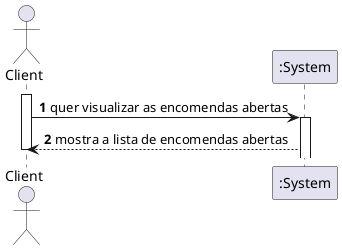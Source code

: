 @startuml

autonumber
actor "Client" as Client

activate Client
Client -> ":System" : quer visualizar as encomendas abertas
activate ":System"
":System" --> Client : mostra a lista de encomendas abertas
deactivate Client

@enduml